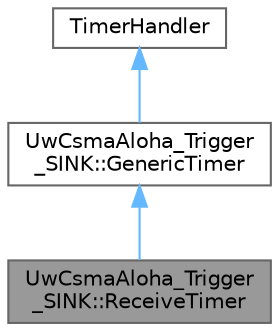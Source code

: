 digraph "UwCsmaAloha_Trigger_SINK::ReceiveTimer"
{
 // LATEX_PDF_SIZE
  bgcolor="transparent";
  edge [fontname=Helvetica,fontsize=10,labelfontname=Helvetica,labelfontsize=10];
  node [fontname=Helvetica,fontsize=10,shape=box,height=0.2,width=0.4];
  Node1 [id="Node000001",label="UwCsmaAloha_Trigger\l_SINK::ReceiveTimer",height=0.2,width=0.4,color="gray40", fillcolor="grey60", style="filled", fontcolor="black",tooltip="Class used to handle the timer of the reception period."];
  Node2 -> Node1 [id="edge1_Node000001_Node000002",dir="back",color="steelblue1",style="solid",tooltip=" "];
  Node2 [id="Node000002",label="UwCsmaAloha_Trigger\l_SINK::GenericTimer",height=0.2,width=0.4,color="gray40", fillcolor="white", style="filled",URL="$classUwCsmaAloha__Trigger__SINK_1_1GenericTimer.html",tooltip="Class that describes the timers in the node."];
  Node3 -> Node2 [id="edge2_Node000002_Node000003",dir="back",color="steelblue1",style="solid",tooltip=" "];
  Node3 [id="Node000003",label="TimerHandler",height=0.2,width=0.4,color="gray40", fillcolor="white", style="filled",tooltip=" "];
}
